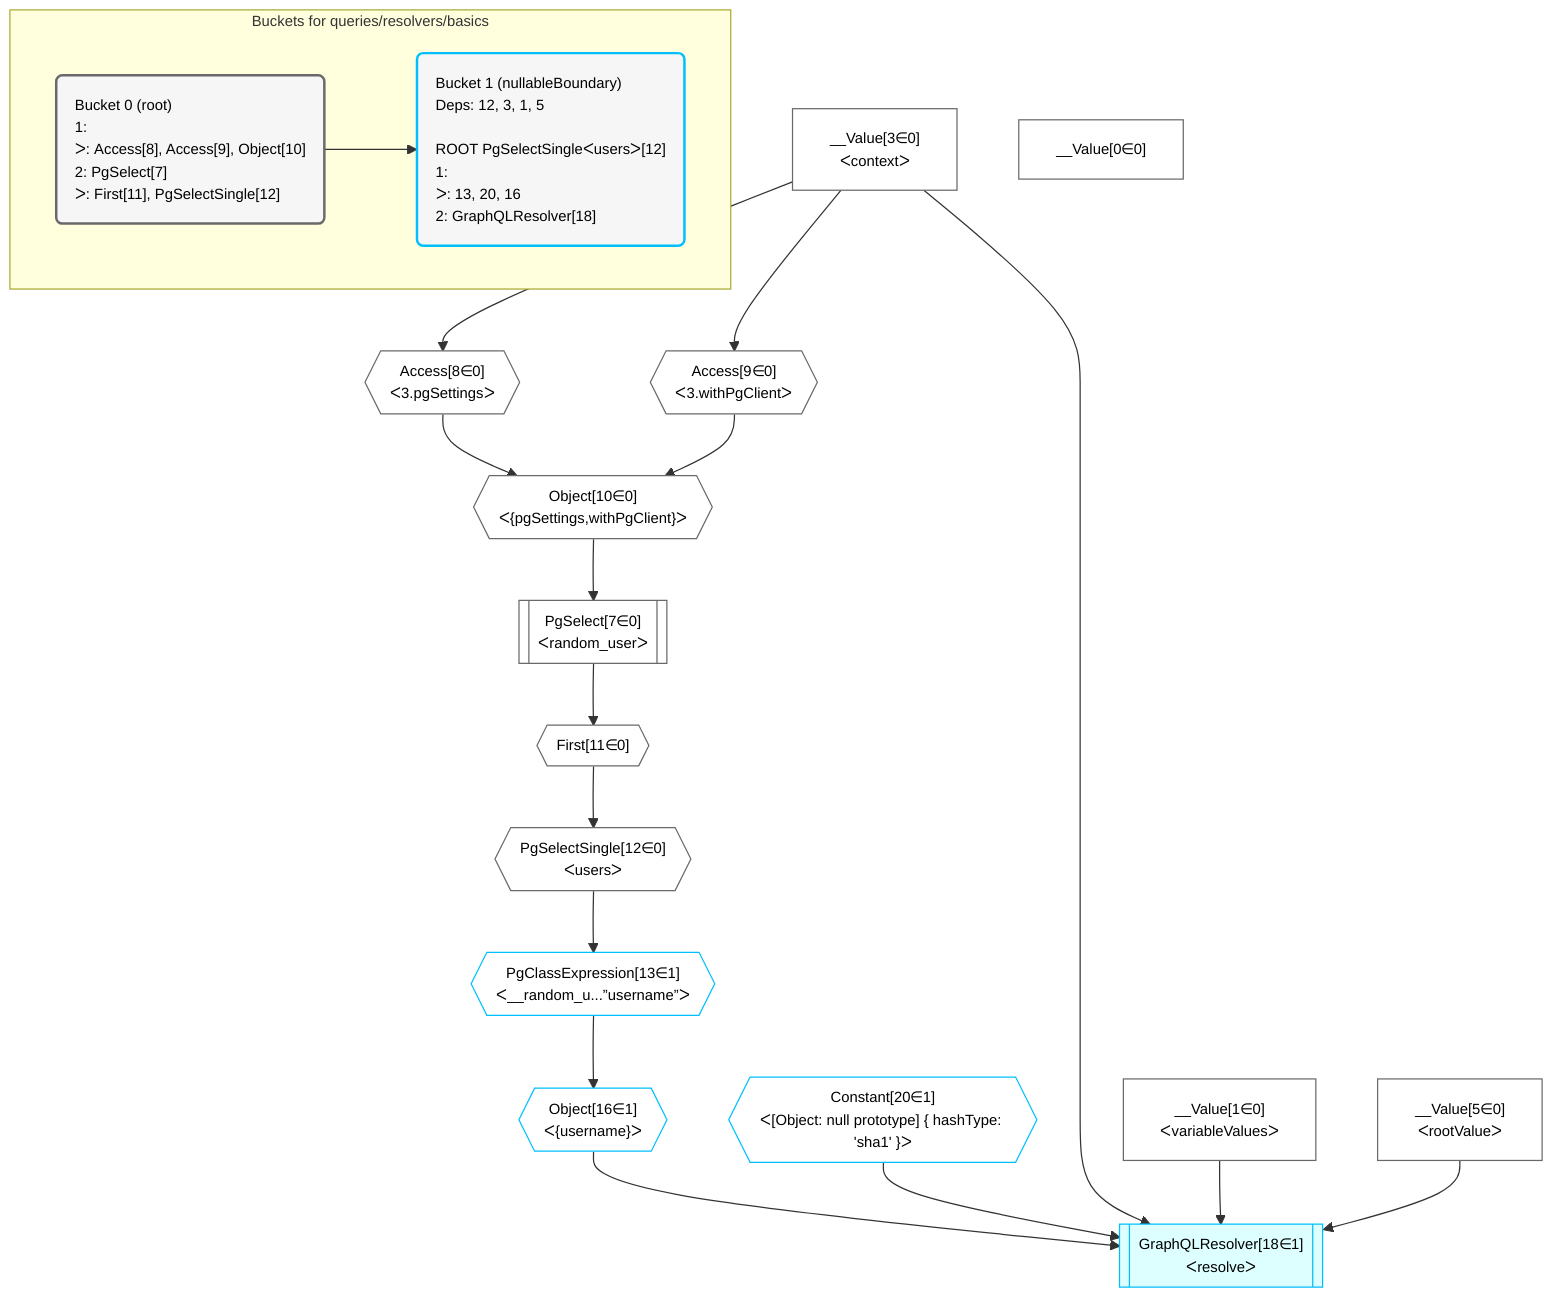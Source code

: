 %%{init: {'themeVariables': { 'fontSize': '12px'}}}%%
graph TD
    classDef path fill:#eee,stroke:#000,color:#000
    classDef plan fill:#fff,stroke-width:1px,color:#000
    classDef itemplan fill:#fff,stroke-width:2px,color:#000
    classDef unbatchedplan fill:#dff,stroke-width:1px,color:#000
    classDef sideeffectplan fill:#fcc,stroke-width:2px,color:#000
    classDef bucket fill:#f6f6f6,color:#000,stroke-width:2px,text-align:left


    %% plan dependencies
    Object10{{"Object[10∈0]<br />ᐸ{pgSettings,withPgClient}ᐳ"}}:::plan
    Access8{{"Access[8∈0]<br />ᐸ3.pgSettingsᐳ"}}:::plan
    Access9{{"Access[9∈0]<br />ᐸ3.withPgClientᐳ"}}:::plan
    Access8 & Access9 --> Object10
    PgSelect7[["PgSelect[7∈0]<br />ᐸrandom_userᐳ"]]:::plan
    Object10 --> PgSelect7
    __Value3["__Value[3∈0]<br />ᐸcontextᐳ"]:::plan
    __Value3 --> Access8
    __Value3 --> Access9
    First11{{"First[11∈0]"}}:::plan
    PgSelect7 --> First11
    PgSelectSingle12{{"PgSelectSingle[12∈0]<br />ᐸusersᐳ"}}:::plan
    First11 --> PgSelectSingle12
    __Value0["__Value[0∈0]"]:::plan
    __Value1["__Value[1∈0]<br />ᐸvariableValuesᐳ"]:::plan
    __Value5["__Value[5∈0]<br />ᐸrootValueᐳ"]:::plan
    GraphQLResolver18[["GraphQLResolver[18∈1]<br />ᐸresolveᐳ"]]:::unbatchedplan
    Object16{{"Object[16∈1]<br />ᐸ{username}ᐳ"}}:::plan
    Constant20{{"Constant[20∈1]<br />ᐸ[Object: null prototype] { hashType: 'sha1' }ᐳ"}}:::plan
    Object16 & Constant20 & __Value3 & __Value1 & __Value5 --> GraphQLResolver18
    PgClassExpression13{{"PgClassExpression[13∈1]<br />ᐸ__random_u...”username”ᐳ"}}:::plan
    PgSelectSingle12 --> PgClassExpression13
    PgClassExpression13 --> Object16

    %% define steps

    subgraph "Buckets for queries/resolvers/basics"
    Bucket0("Bucket 0 (root)<br />1: <br />ᐳ: Access[8], Access[9], Object[10]<br />2: PgSelect[7]<br />ᐳ: First[11], PgSelectSingle[12]"):::bucket
    classDef bucket0 stroke:#696969
    class Bucket0,__Value0,__Value1,__Value3,__Value5,PgSelect7,Access8,Access9,Object10,First11,PgSelectSingle12 bucket0
    Bucket1("Bucket 1 (nullableBoundary)<br />Deps: 12, 3, 1, 5<br /><br />ROOT PgSelectSingleᐸusersᐳ[12]<br />1: <br />ᐳ: 13, 20, 16<br />2: GraphQLResolver[18]"):::bucket
    classDef bucket1 stroke:#00bfff
    class Bucket1,PgClassExpression13,Object16,GraphQLResolver18,Constant20 bucket1
    Bucket0 --> Bucket1
    end